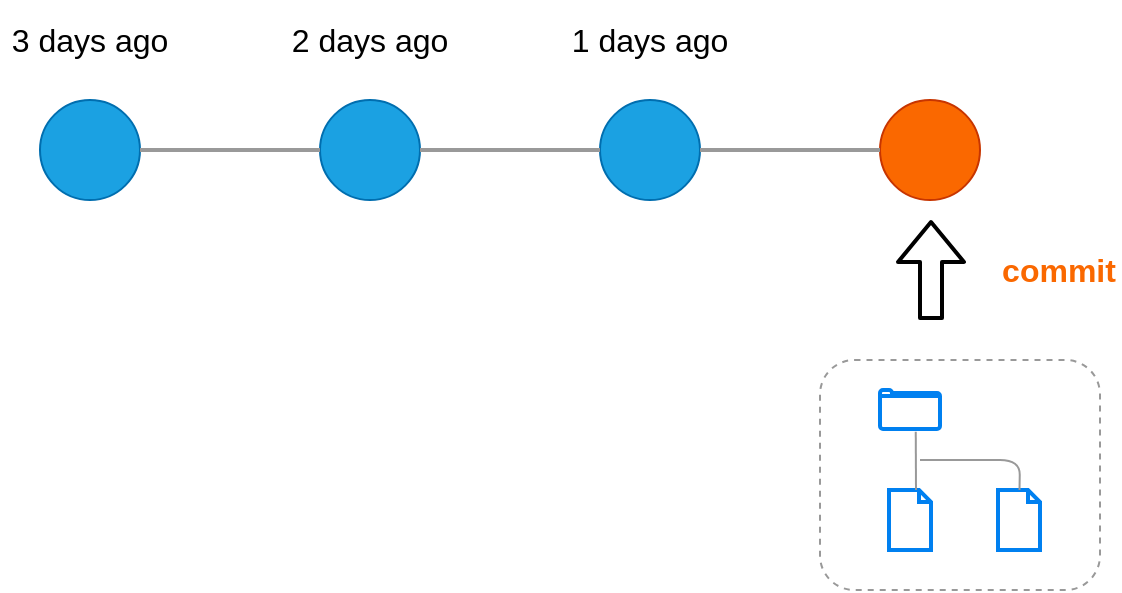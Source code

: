 <mxfile>
    <diagram id="2NeK02KSHm6UYks1_RoH" name="Page-1">
        <mxGraphModel dx="593" dy="811" grid="1" gridSize="10" guides="1" tooltips="1" connect="1" arrows="1" fold="1" page="1" pageScale="1" pageWidth="850" pageHeight="1100" background="none" math="0" shadow="0">
            <root>
                <mxCell id="0"/>
                <mxCell id="1" parent="0"/>
                <mxCell id="2" value="" style="ellipse;whiteSpace=wrap;html=1;aspect=fixed;fillColor=#1ba1e2;fontColor=#000000;strokeColor=#006EAF;" parent="1" vertex="1">
                    <mxGeometry x="130" y="360" width="50" height="50" as="geometry"/>
                </mxCell>
                <mxCell id="3" value="" style="ellipse;whiteSpace=wrap;html=1;aspect=fixed;fillColor=#1ba1e2;fontColor=#000000;strokeColor=#006EAF;" parent="1" vertex="1">
                    <mxGeometry x="270" y="360" width="50" height="50" as="geometry"/>
                </mxCell>
                <mxCell id="4" value="" style="ellipse;whiteSpace=wrap;html=1;aspect=fixed;fillColor=#1ba1e2;fontColor=#000000;strokeColor=#006EAF;" parent="1" vertex="1">
                    <mxGeometry x="410" y="360" width="50" height="50" as="geometry"/>
                </mxCell>
                <mxCell id="5" value="" style="ellipse;whiteSpace=wrap;html=1;aspect=fixed;fontColor=#000000;strokeColor=#C73500;fillColor=#fa6800;" parent="1" vertex="1">
                    <mxGeometry x="550" y="360" width="50" height="50" as="geometry"/>
                </mxCell>
                <mxCell id="6" value="" style="endArrow=none;html=1;exitX=1;exitY=0.5;exitDx=0;exitDy=0;entryX=0;entryY=0.5;entryDx=0;entryDy=0;strokeColor=#999999;strokeWidth=2;" parent="1" source="2" target="3" edge="1">
                    <mxGeometry width="50" height="50" relative="1" as="geometry">
                        <mxPoint x="310" y="490" as="sourcePoint"/>
                        <mxPoint x="260" y="385" as="targetPoint"/>
                    </mxGeometry>
                </mxCell>
                <mxCell id="7" value="" style="endArrow=none;html=1;entryX=0;entryY=0.5;entryDx=0;entryDy=0;exitX=1;exitY=0.5;exitDx=0;exitDy=0;strokeColor=#999999;strokeWidth=2;" parent="1" source="3" target="4" edge="1">
                    <mxGeometry width="50" height="50" relative="1" as="geometry">
                        <mxPoint x="230" y="490" as="sourcePoint"/>
                        <mxPoint x="280" y="440" as="targetPoint"/>
                    </mxGeometry>
                </mxCell>
                <mxCell id="8" value="" style="endArrow=none;html=1;entryX=0;entryY=0.5;entryDx=0;entryDy=0;exitX=1;exitY=0.5;exitDx=0;exitDy=0;strokeColor=#999999;strokeWidth=2;" parent="1" source="4" target="5" edge="1">
                    <mxGeometry width="50" height="50" relative="1" as="geometry">
                        <mxPoint x="230" y="490" as="sourcePoint"/>
                        <mxPoint x="280" y="440" as="targetPoint"/>
                    </mxGeometry>
                </mxCell>
                <mxCell id="9" value="3 days ago" style="text;html=1;strokeColor=none;fillColor=none;align=center;verticalAlign=middle;whiteSpace=wrap;rounded=0;fontSize=16;fontColor=#000000;" parent="1" vertex="1">
                    <mxGeometry x="110" y="310" width="90" height="40" as="geometry"/>
                </mxCell>
                <mxCell id="12" value="1 days ago" style="text;html=1;strokeColor=none;fillColor=none;align=center;verticalAlign=middle;whiteSpace=wrap;rounded=0;fontSize=16;fontColor=#000000;" parent="1" vertex="1">
                    <mxGeometry x="390" y="310" width="90" height="40" as="geometry"/>
                </mxCell>
                <mxCell id="13" value="2 days ago" style="text;html=1;strokeColor=none;fillColor=none;align=center;verticalAlign=middle;whiteSpace=wrap;rounded=0;fontSize=16;fontColor=#000000;" parent="1" vertex="1">
                    <mxGeometry x="250" y="310" width="90" height="40" as="geometry"/>
                </mxCell>
                <mxCell id="15" value="" style="rounded=1;whiteSpace=wrap;html=1;fontSize=16;strokeColor=#999999;dashed=1;fillColor=none;" parent="1" vertex="1">
                    <mxGeometry x="520" y="490" width="140" height="115" as="geometry"/>
                </mxCell>
                <mxCell id="16" value="" style="html=1;verticalLabelPosition=bottom;align=center;labelBackgroundColor=#000000;verticalAlign=top;strokeWidth=2;strokeColor=#0080F0;shadow=0;dashed=0;shape=mxgraph.ios7.icons.folder;fontSize=16;fillColor=none;" parent="1" vertex="1">
                    <mxGeometry x="550" y="505" width="30" height="19.5" as="geometry"/>
                </mxCell>
                <mxCell id="17" value="" style="html=1;verticalLabelPosition=bottom;align=center;labelBackgroundColor=#000000;verticalAlign=top;strokeWidth=2;strokeColor=#0080F0;shadow=0;dashed=0;shape=mxgraph.ios7.icons.document;fontSize=16;fillColor=none;" parent="1" vertex="1">
                    <mxGeometry x="609" y="555" width="21" height="30" as="geometry"/>
                </mxCell>
                <mxCell id="18" value="" style="html=1;verticalLabelPosition=bottom;align=center;labelBackgroundColor=#000000;verticalAlign=top;strokeWidth=2;strokeColor=#0080F0;shadow=0;dashed=0;shape=mxgraph.ios7.icons.document;fontSize=16;fillColor=none;" parent="1" vertex="1">
                    <mxGeometry x="554.5" y="555" width="21" height="30" as="geometry"/>
                </mxCell>
                <mxCell id="20" value="" style="endArrow=none;html=1;fontSize=16;entryX=0.596;entryY=1.071;entryDx=0;entryDy=0;entryPerimeter=0;strokeColor=#999999;" parent="1" target="16" edge="1">
                    <mxGeometry width="50" height="50" relative="1" as="geometry">
                        <mxPoint x="568" y="555" as="sourcePoint"/>
                        <mxPoint x="610" y="495" as="targetPoint"/>
                    </mxGeometry>
                </mxCell>
                <mxCell id="21" value="" style="endArrow=none;html=1;fontSize=16;strokeColor=#999999;" parent="1" target="17" edge="1">
                    <mxGeometry width="50" height="50" relative="1" as="geometry">
                        <mxPoint x="570" y="540" as="sourcePoint"/>
                        <mxPoint x="620" y="489.75" as="targetPoint"/>
                        <Array as="points">
                            <mxPoint x="620" y="540"/>
                        </Array>
                    </mxGeometry>
                </mxCell>
                <mxCell id="22" value="" style="shape=flexArrow;endArrow=classic;html=1;fontSize=16;strokeWidth=2;fontColor=#000000;strokeColor=#000000;" parent="1" edge="1">
                    <mxGeometry width="50" height="50" relative="1" as="geometry">
                        <mxPoint x="575.5" y="470" as="sourcePoint"/>
                        <mxPoint x="575.5" y="420" as="targetPoint"/>
                    </mxGeometry>
                </mxCell>
                <mxCell id="23" value="&lt;font&gt;commit&lt;/font&gt;" style="text;html=1;strokeColor=none;fillColor=none;align=center;verticalAlign=middle;whiteSpace=wrap;rounded=0;dashed=1;fontSize=16;fontStyle=1;fontColor=#FA6800;" parent="1" vertex="1">
                    <mxGeometry x="609" y="430" width="61" height="30" as="geometry"/>
                </mxCell>
            </root>
        </mxGraphModel>
    </diagram>
</mxfile>